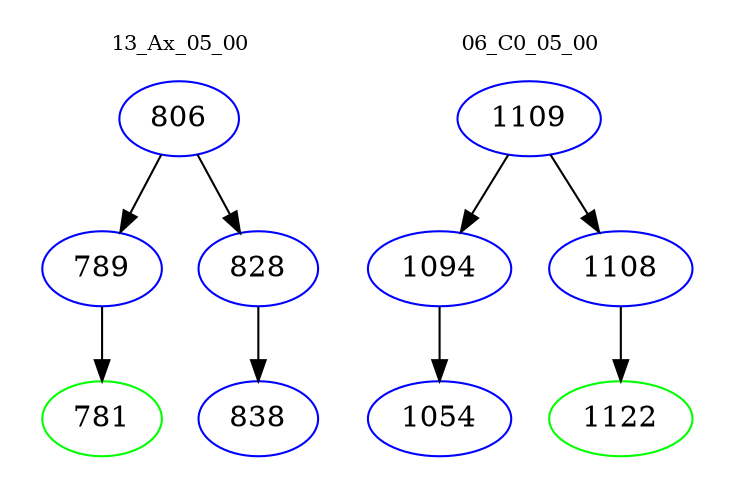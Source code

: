 digraph{
subgraph cluster_0 {
color = white
label = "13_Ax_05_00";
fontsize=10;
T0_806 [label="806", color="blue"]
T0_806 -> T0_789 [color="black"]
T0_789 [label="789", color="blue"]
T0_789 -> T0_781 [color="black"]
T0_781 [label="781", color="green"]
T0_806 -> T0_828 [color="black"]
T0_828 [label="828", color="blue"]
T0_828 -> T0_838 [color="black"]
T0_838 [label="838", color="blue"]
}
subgraph cluster_1 {
color = white
label = "06_C0_05_00";
fontsize=10;
T1_1109 [label="1109", color="blue"]
T1_1109 -> T1_1094 [color="black"]
T1_1094 [label="1094", color="blue"]
T1_1094 -> T1_1054 [color="black"]
T1_1054 [label="1054", color="blue"]
T1_1109 -> T1_1108 [color="black"]
T1_1108 [label="1108", color="blue"]
T1_1108 -> T1_1122 [color="black"]
T1_1122 [label="1122", color="green"]
}
}
